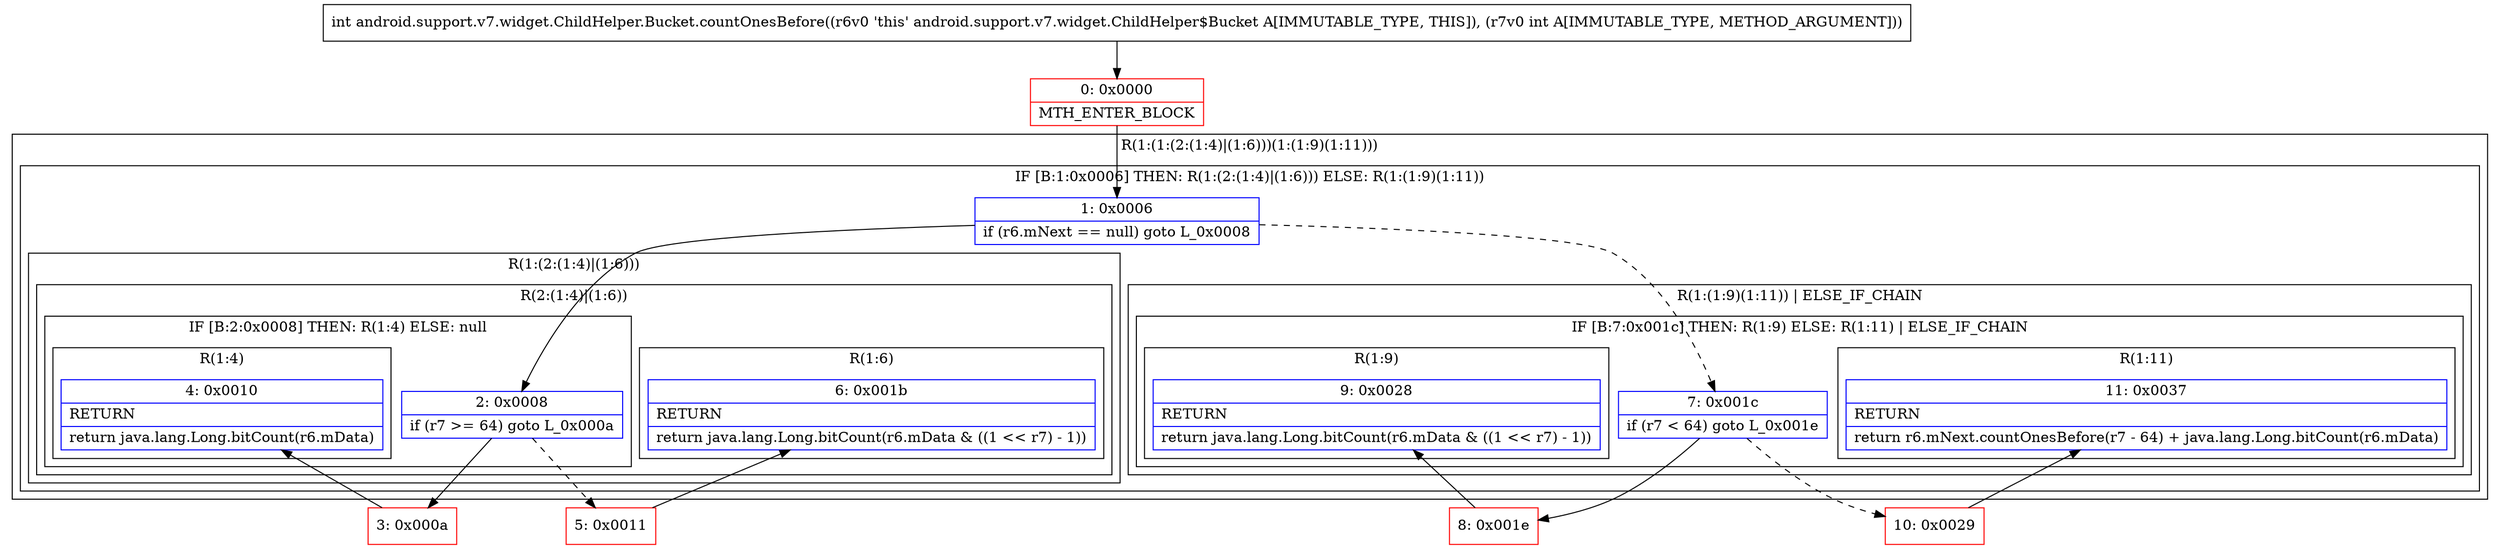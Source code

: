 digraph "CFG forandroid.support.v7.widget.ChildHelper.Bucket.countOnesBefore(I)I" {
subgraph cluster_Region_567600671 {
label = "R(1:(1:(2:(1:4)|(1:6)))(1:(1:9)(1:11)))";
node [shape=record,color=blue];
subgraph cluster_IfRegion_841393369 {
label = "IF [B:1:0x0006] THEN: R(1:(2:(1:4)|(1:6))) ELSE: R(1:(1:9)(1:11))";
node [shape=record,color=blue];
Node_1 [shape=record,label="{1\:\ 0x0006|if (r6.mNext == null) goto L_0x0008\l}"];
subgraph cluster_Region_1148175136 {
label = "R(1:(2:(1:4)|(1:6)))";
node [shape=record,color=blue];
subgraph cluster_Region_2018386467 {
label = "R(2:(1:4)|(1:6))";
node [shape=record,color=blue];
subgraph cluster_IfRegion_2116867883 {
label = "IF [B:2:0x0008] THEN: R(1:4) ELSE: null";
node [shape=record,color=blue];
Node_2 [shape=record,label="{2\:\ 0x0008|if (r7 \>= 64) goto L_0x000a\l}"];
subgraph cluster_Region_2041291867 {
label = "R(1:4)";
node [shape=record,color=blue];
Node_4 [shape=record,label="{4\:\ 0x0010|RETURN\l|return java.lang.Long.bitCount(r6.mData)\l}"];
}
}
subgraph cluster_Region_1130831501 {
label = "R(1:6)";
node [shape=record,color=blue];
Node_6 [shape=record,label="{6\:\ 0x001b|RETURN\l|return java.lang.Long.bitCount(r6.mData & ((1 \<\< r7) \- 1))\l}"];
}
}
}
subgraph cluster_Region_1244750840 {
label = "R(1:(1:9)(1:11)) | ELSE_IF_CHAIN\l";
node [shape=record,color=blue];
subgraph cluster_IfRegion_1379688474 {
label = "IF [B:7:0x001c] THEN: R(1:9) ELSE: R(1:11) | ELSE_IF_CHAIN\l";
node [shape=record,color=blue];
Node_7 [shape=record,label="{7\:\ 0x001c|if (r7 \< 64) goto L_0x001e\l}"];
subgraph cluster_Region_1989255034 {
label = "R(1:9)";
node [shape=record,color=blue];
Node_9 [shape=record,label="{9\:\ 0x0028|RETURN\l|return java.lang.Long.bitCount(r6.mData & ((1 \<\< r7) \- 1))\l}"];
}
subgraph cluster_Region_234452051 {
label = "R(1:11)";
node [shape=record,color=blue];
Node_11 [shape=record,label="{11\:\ 0x0037|RETURN\l|return r6.mNext.countOnesBefore(r7 \- 64) + java.lang.Long.bitCount(r6.mData)\l}"];
}
}
}
}
}
Node_0 [shape=record,color=red,label="{0\:\ 0x0000|MTH_ENTER_BLOCK\l}"];
Node_3 [shape=record,color=red,label="{3\:\ 0x000a}"];
Node_5 [shape=record,color=red,label="{5\:\ 0x0011}"];
Node_8 [shape=record,color=red,label="{8\:\ 0x001e}"];
Node_10 [shape=record,color=red,label="{10\:\ 0x0029}"];
MethodNode[shape=record,label="{int android.support.v7.widget.ChildHelper.Bucket.countOnesBefore((r6v0 'this' android.support.v7.widget.ChildHelper$Bucket A[IMMUTABLE_TYPE, THIS]), (r7v0 int A[IMMUTABLE_TYPE, METHOD_ARGUMENT])) }"];
MethodNode -> Node_0;
Node_1 -> Node_2;
Node_1 -> Node_7[style=dashed];
Node_2 -> Node_3;
Node_2 -> Node_5[style=dashed];
Node_7 -> Node_8;
Node_7 -> Node_10[style=dashed];
Node_0 -> Node_1;
Node_3 -> Node_4;
Node_5 -> Node_6;
Node_8 -> Node_9;
Node_10 -> Node_11;
}

